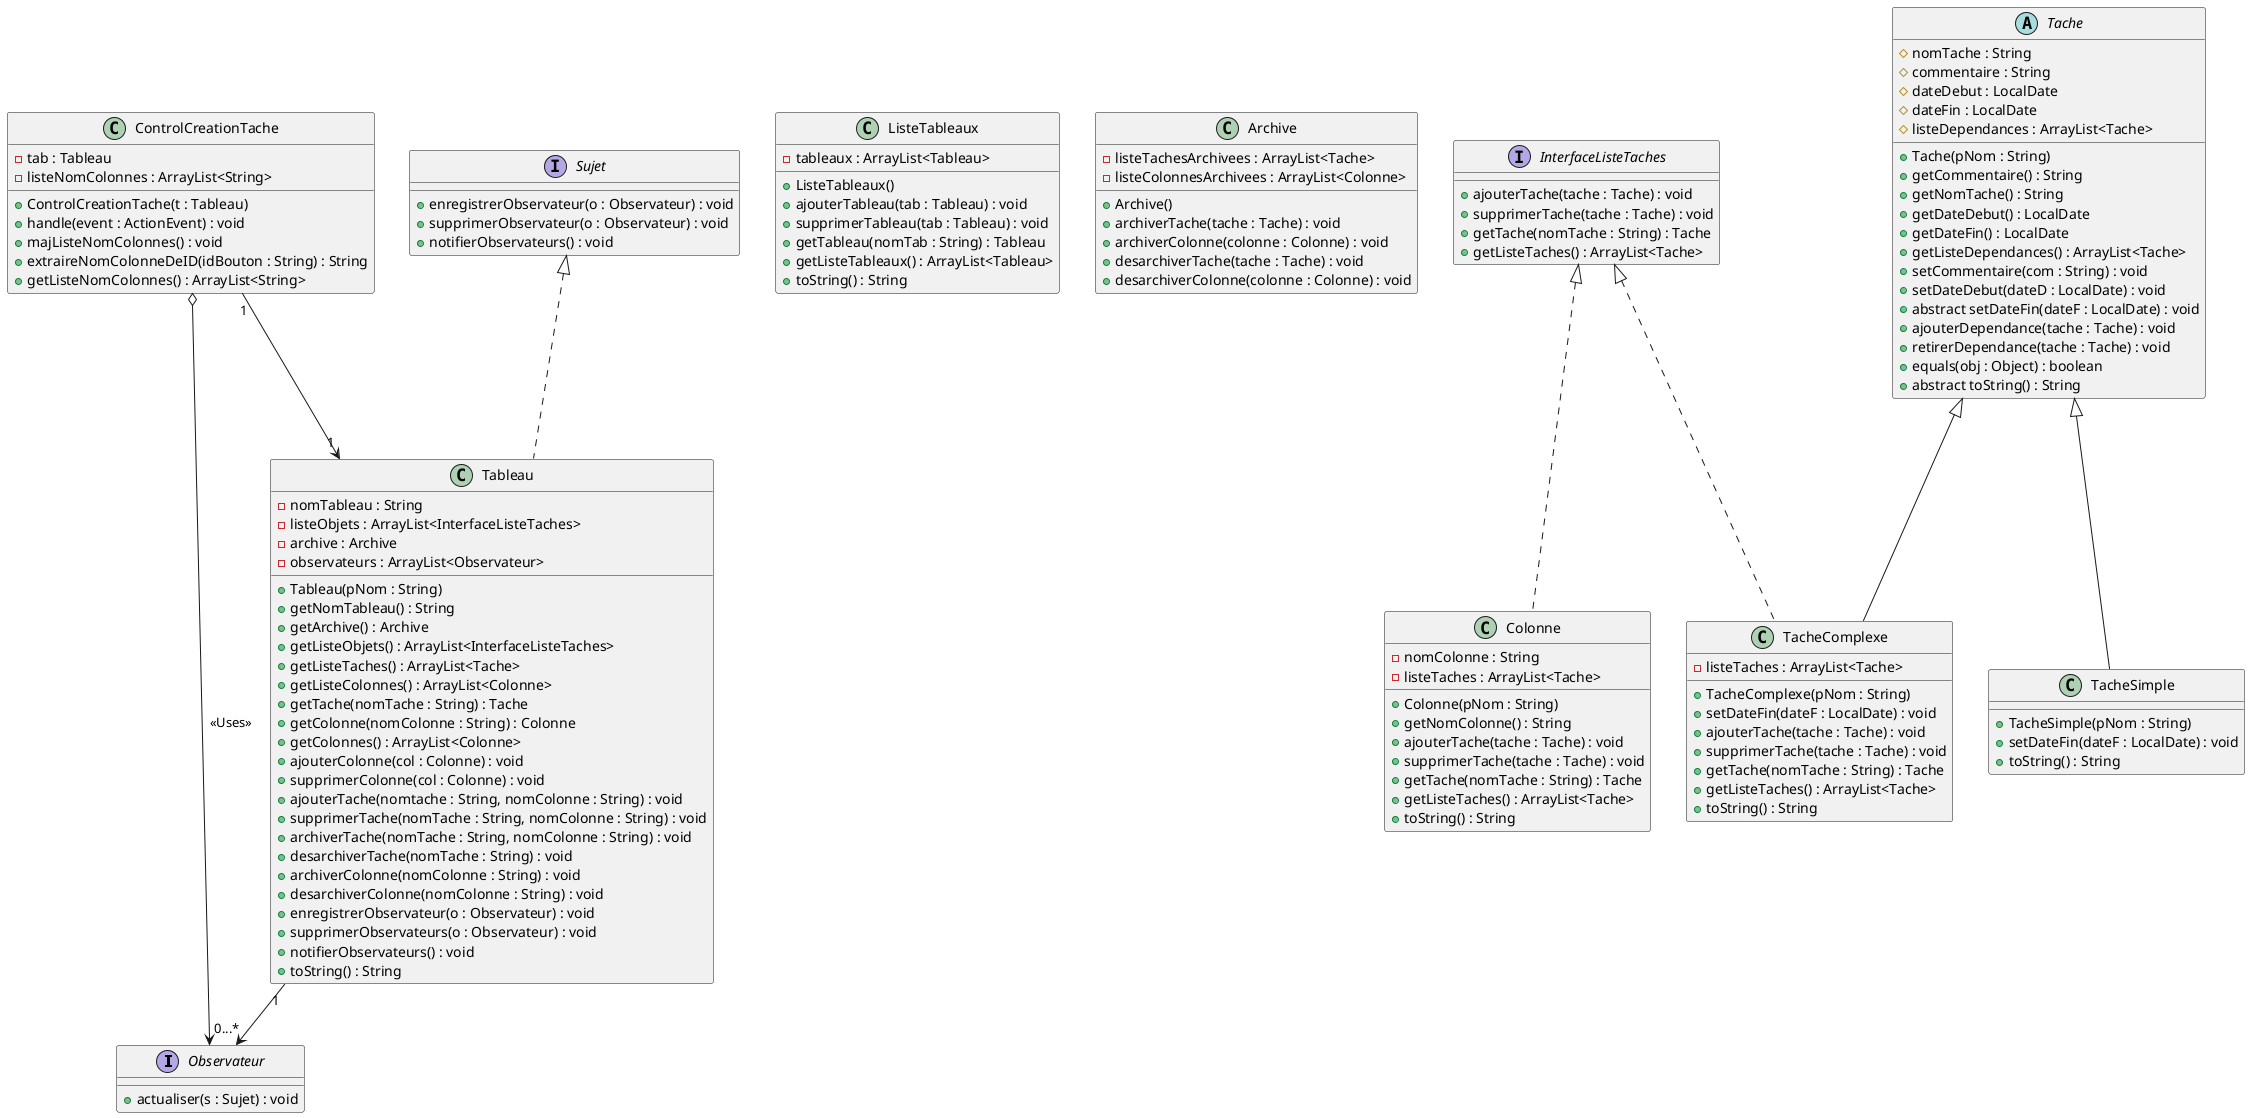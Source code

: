 @startuml
'https://plantuml.com/class-diagram

interface Observateur {
  + actualiser(s : Sujet) : void
}

interface Sujet {
  + enregistrerObservateur(o : Observateur) : void
  + supprimerObservateur(o : Observateur) : void
  + notifierObservateurs() : void
}

class ListeTableaux {
  - tableaux : ArrayList<Tableau>
  + ListeTableaux()
  + ajouterTableau(tab : Tableau) : void
  + supprimerTableau(tab : Tableau) : void
  + getTableau(nomTab : String) : Tableau
  + getListeTableaux() : ArrayList<Tableau>
  + toString() : String
}

class Tableau implements Sujet {
  - nomTableau : String
  - listeObjets : ArrayList<InterfaceListeTaches>
  - archive : Archive
  - observateurs : ArrayList<Observateur>
  + Tableau(pNom : String)
  + getNomTableau() : String
  + getArchive() : Archive
  + getListeObjets() : ArrayList<InterfaceListeTaches>
  + getListeTaches() : ArrayList<Tache>
  + getListeColonnes() : ArrayList<Colonne>
  + getTache(nomTache : String) : Tache
  + getColonne(nomColonne : String) : Colonne
  + getColonnes() : ArrayList<Colonne>
  + ajouterColonne(col : Colonne) : void
  + supprimerColonne(col : Colonne) : void
  + ajouterTache(nomtache : String, nomColonne : String) : void
  + supprimerTache(nomTache : String, nomColonne : String) : void
  + archiverTache(nomTache : String, nomColonne : String) : void
  + desarchiverTache(nomTache : String) : void
  + archiverColonne(nomColonne : String) : void
  + desarchiverColonne(nomColonne : String) : void
  + enregistrerObservateur(o : Observateur) : void
  + supprimerObservateurs(o : Observateur) : void
  + notifierObservateurs() : void
  + toString() : String
}

class Archive {
  - listeTachesArchivees : ArrayList<Tache>
  - listeColonnesArchivees : ArrayList<Colonne>
  + Archive()
  + archiverTache(tache : Tache) : void
  + archiverColonne(colonne : Colonne) : void
  + desarchiverTache(tache : Tache) : void
  + desarchiverColonne(colonne : Colonne) : void
}

interface InterfaceListeTaches {
  + ajouterTache(tache : Tache) : void
  + supprimerTache(tache : Tache) : void
  + getTache(nomTache : String) : Tache
  + getListeTaches() : ArrayList<Tache>
}

class Colonne implements InterfaceListeTaches {
  - nomColonne : String
  - listeTaches : ArrayList<Tache>
  + Colonne(pNom : String)
  + getNomColonne() : String
  + ajouterTache(tache : Tache) : void
  + supprimerTache(tache : Tache) : void
  + getTache(nomTache : String) : Tache
  + getListeTaches() : ArrayList<Tache>
  + toString() : String
}

abstract class Tache {
  # nomTache : String
  # commentaire : String
  # dateDebut : LocalDate
  # dateFin : LocalDate
  # listeDependances : ArrayList<Tache>
  + Tache(pNom : String)
  + getCommentaire() : String
  + getNomTache() : String
  + getDateDebut() : LocalDate
  + getDateFin() : LocalDate
  + getListeDependances() : ArrayList<Tache>
  + setCommentaire(com : String) : void
  + setDateDebut(dateD : LocalDate) : void
  + abstract setDateFin(dateF : LocalDate) : void
  + ajouterDependance(tache : Tache) : void
  + retirerDependance(tache : Tache) : void
  + equals(obj : Object) : boolean
  + abstract toString() : String
}

class TacheComplexe extends Tache implements InterfaceListeTaches {
  - listeTaches : ArrayList<Tache>
  + TacheComplexe(pNom : String)
  + setDateFin(dateF : LocalDate) : void
  + ajouterTache(tache : Tache) : void
  + supprimerTache(tache : Tache) : void
  + getTache(nomTache : String) : Tache
  + getListeTaches() : ArrayList<Tache>
  + toString() : String
}

class TacheSimple extends Tache {
  + TacheSimple(pNom : String)
  + setDateFin(dateF : LocalDate) : void
  + toString() : String
}

class ControlCreationTache {
  - tab : Tableau
  - listeNomColonnes : ArrayList<String>
  + ControlCreationTache(t : Tableau)
  + handle(event : ActionEvent) : void
  + majListeNomColonnes() : void
  + extraireNomColonneDeID(idBouton : String) : String
  + getListeNomColonnes() : ArrayList<String>
}

ControlCreationTache "1" --> "1" Tableau
ControlCreationTache o-> Observateur : <<Uses>>
Tableau "1" --> "0...*" Observateur

@enduml
